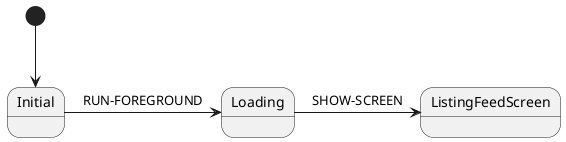 @startuml


[*] --> Initial
Initial -> Loading:RUN-FOREGROUND
Loading -> ListingFeedScreen:SHOW-SCREEN


@enduml